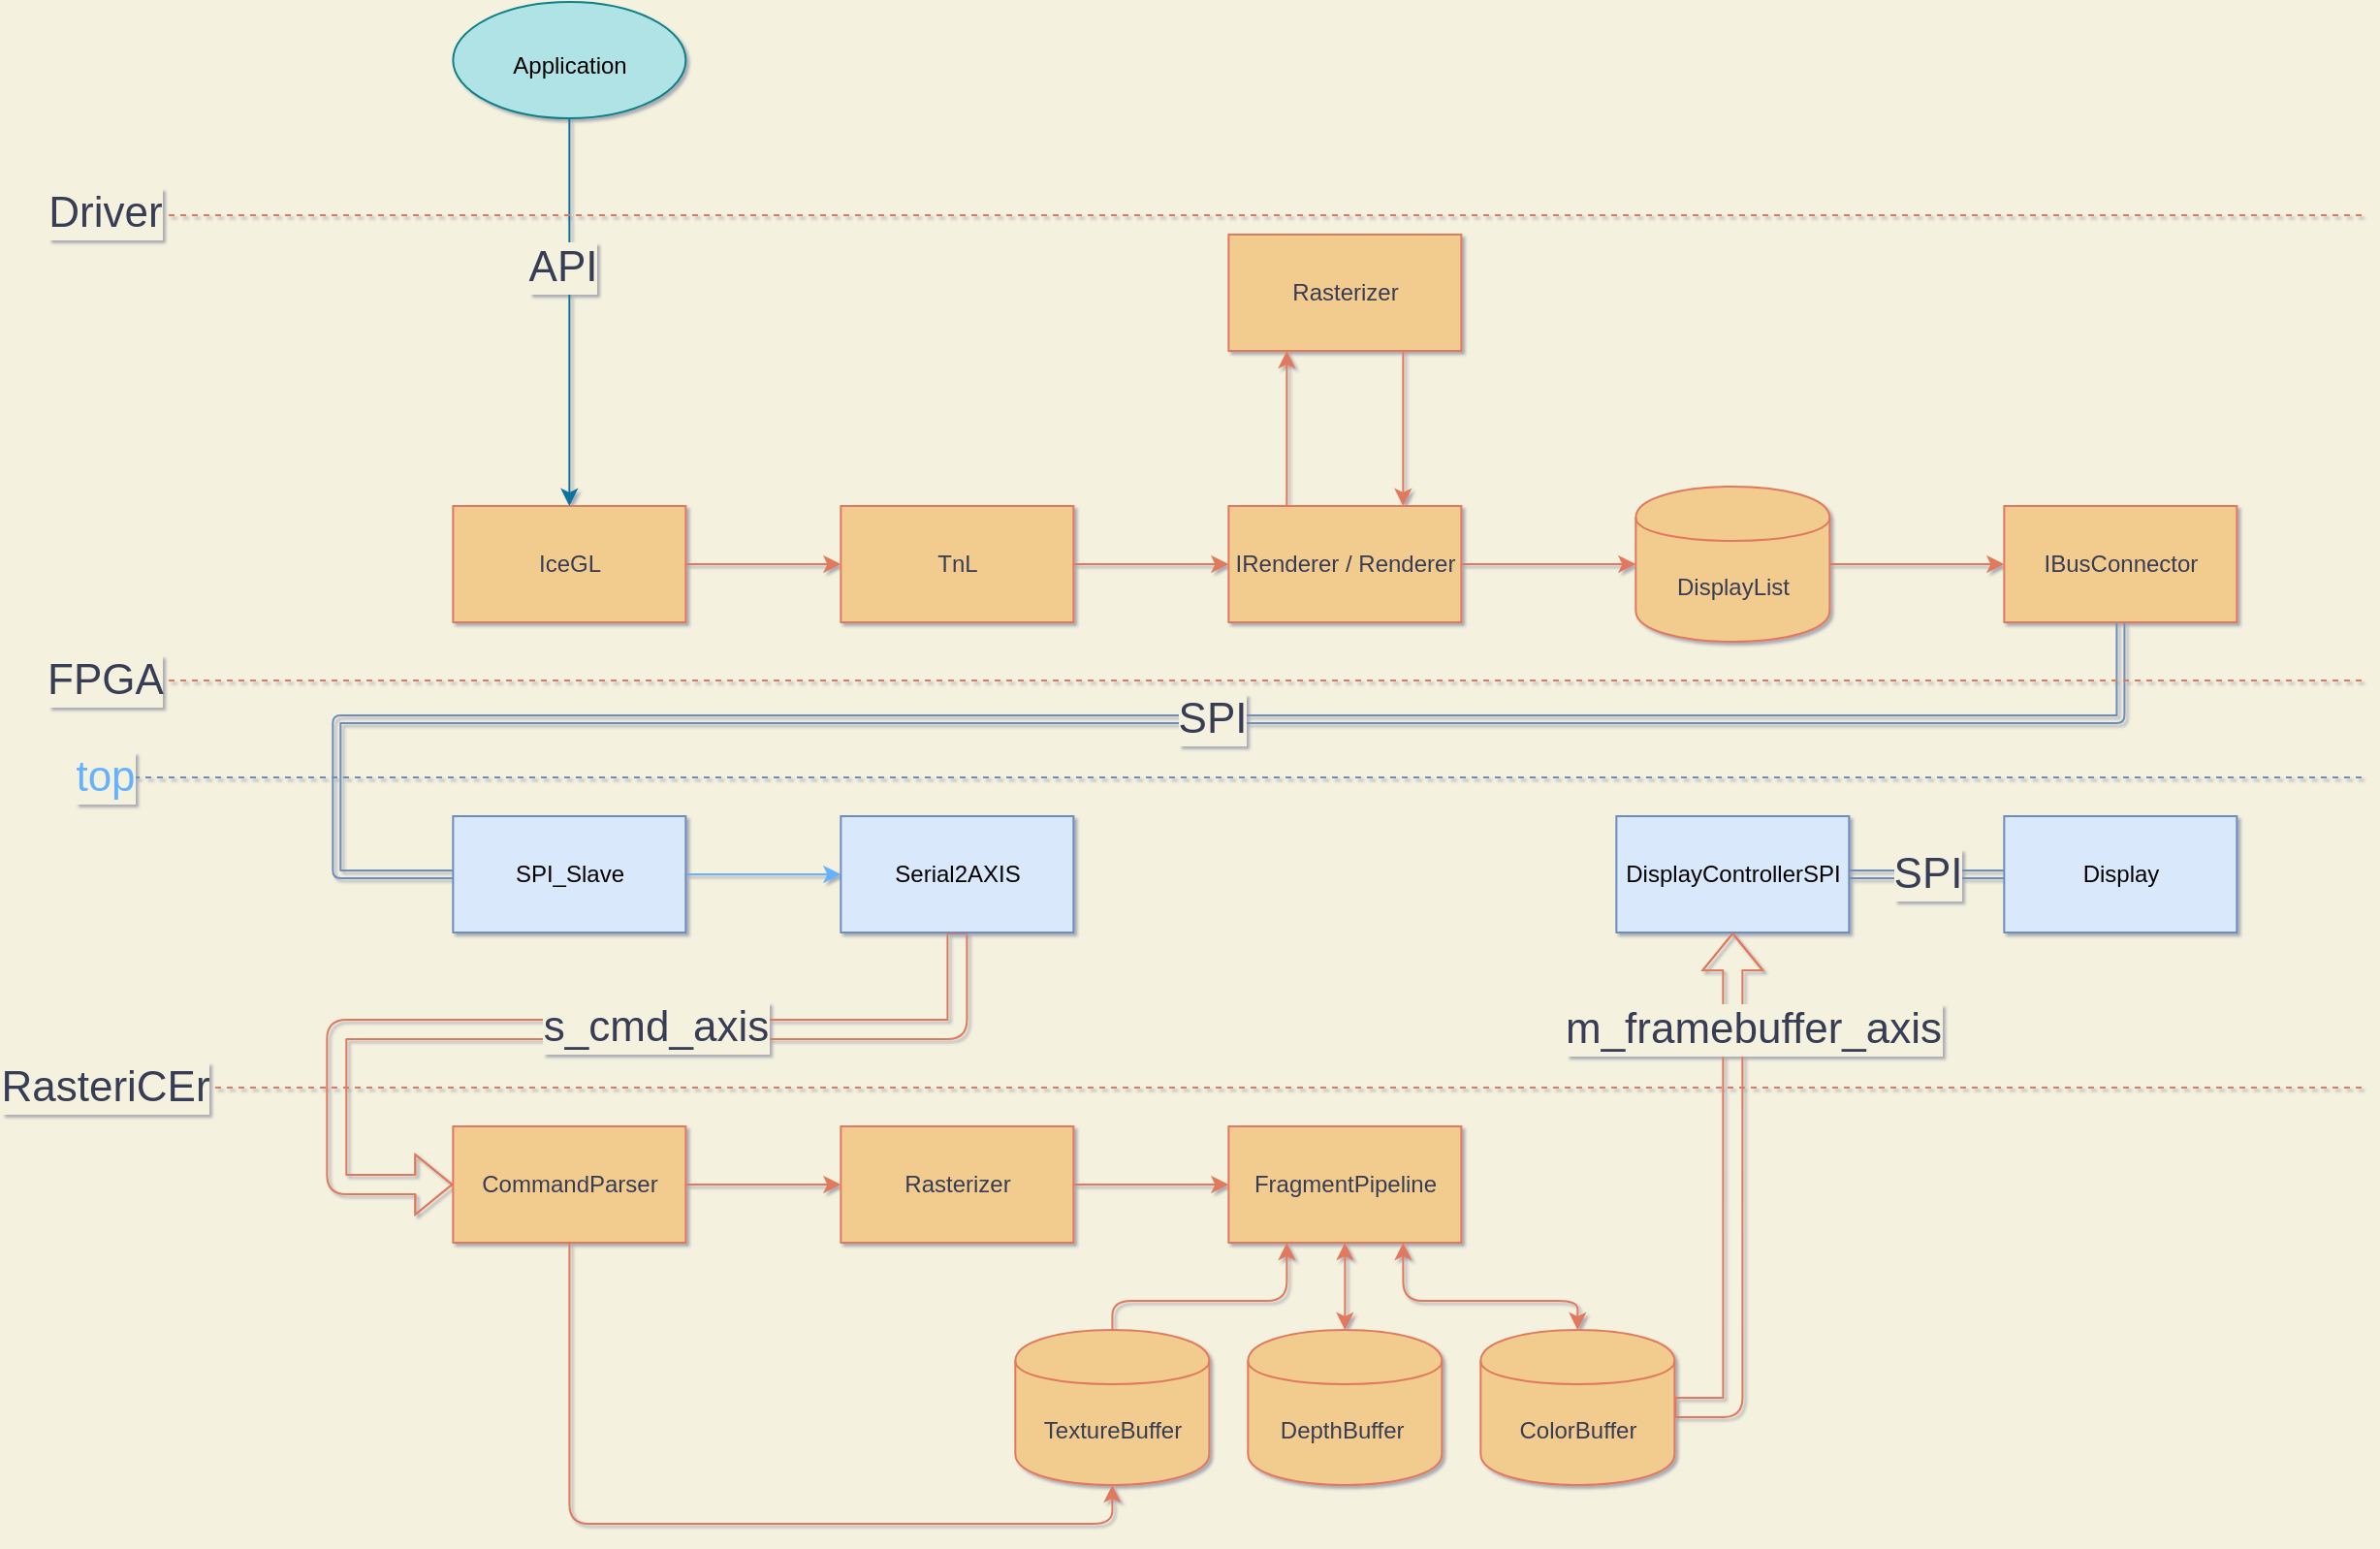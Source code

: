 <mxfile>
    <diagram id="WtSc7OsHzQaP6SwuUNQO" name="Seite-1">
        <mxGraphModel dx="2556" dy="1875" grid="1" gridSize="10" guides="1" tooltips="1" connect="1" arrows="1" fold="1" page="1" pageScale="1" pageWidth="827" pageHeight="1169" background="#F4F1DE" math="0" shadow="1">
            <root>
                <mxCell id="0"/>
                <mxCell id="1" parent="0"/>
                <mxCell id="8" style="edgeStyle=orthogonalEdgeStyle;orthogonalLoop=1;jettySize=auto;html=1;strokeColor=#E07A5F;fontColor=#393C56;labelBackgroundColor=#F4F1DE;" parent="1" source="2" target="3" edge="1">
                    <mxGeometry relative="1" as="geometry"/>
                </mxCell>
                <mxCell id="2" value="IceGL" style="whiteSpace=wrap;html=1;fillColor=#F2CC8F;strokeColor=#E07A5F;fontColor=#393C56;" parent="1" vertex="1">
                    <mxGeometry x="-647.33" y="200" width="120" height="60" as="geometry"/>
                </mxCell>
                <mxCell id="9" style="edgeStyle=orthogonalEdgeStyle;orthogonalLoop=1;jettySize=auto;html=1;entryX=0;entryY=0.5;entryDx=0;entryDy=0;strokeColor=#E07A5F;fontColor=#393C56;labelBackgroundColor=#F4F1DE;" parent="1" source="3" target="4" edge="1">
                    <mxGeometry relative="1" as="geometry"/>
                </mxCell>
                <mxCell id="3" value="TnL" style="whiteSpace=wrap;html=1;fillColor=#F2CC8F;strokeColor=#E07A5F;fontColor=#393C56;" parent="1" vertex="1">
                    <mxGeometry x="-447.33" y="200" width="120" height="60" as="geometry"/>
                </mxCell>
                <mxCell id="10" style="edgeStyle=orthogonalEdgeStyle;orthogonalLoop=1;jettySize=auto;html=1;strokeColor=#E07A5F;fontColor=#393C56;labelBackgroundColor=#F4F1DE;" parent="1" source="4" target="57" edge="1">
                    <mxGeometry relative="1" as="geometry">
                        <mxPoint x="-47.33" y="230" as="targetPoint"/>
                    </mxGeometry>
                </mxCell>
                <mxCell id="12" style="edgeStyle=orthogonalEdgeStyle;orthogonalLoop=1;jettySize=auto;html=1;entryX=0.25;entryY=1;entryDx=0;entryDy=0;exitX=0.25;exitY=0;exitDx=0;exitDy=0;strokeColor=#E07A5F;fontColor=#393C56;labelBackgroundColor=#F4F1DE;" parent="1" source="4" target="5" edge="1">
                    <mxGeometry relative="1" as="geometry"/>
                </mxCell>
                <mxCell id="4" value="IRenderer / Renderer" style="whiteSpace=wrap;html=1;fillColor=#F2CC8F;strokeColor=#E07A5F;fontColor=#393C56;" parent="1" vertex="1">
                    <mxGeometry x="-247.33" y="200" width="120" height="60" as="geometry"/>
                </mxCell>
                <mxCell id="13" style="edgeStyle=orthogonalEdgeStyle;orthogonalLoop=1;jettySize=auto;html=1;entryX=0.75;entryY=0;entryDx=0;entryDy=0;exitX=0.75;exitY=1;exitDx=0;exitDy=0;strokeColor=#E07A5F;fontColor=#393C56;labelBackgroundColor=#F4F1DE;" parent="1" source="5" target="4" edge="1">
                    <mxGeometry relative="1" as="geometry">
                        <mxPoint x="-177.33" y="150" as="targetPoint"/>
                    </mxGeometry>
                </mxCell>
                <mxCell id="5" value="Rasterizer" style="whiteSpace=wrap;html=1;fillColor=#F2CC8F;strokeColor=#E07A5F;fontColor=#393C56;" parent="1" vertex="1">
                    <mxGeometry x="-247.33" y="60" width="120" height="60" as="geometry"/>
                </mxCell>
                <mxCell id="11" style="edgeStyle=orthogonalEdgeStyle;orthogonalLoop=1;jettySize=auto;html=1;entryX=0;entryY=0.5;entryDx=0;entryDy=0;exitX=1;exitY=0.5;exitDx=0;exitDy=0;strokeColor=#E07A5F;fontColor=#393C56;labelBackgroundColor=#F4F1DE;" parent="1" source="57" target="7" edge="1">
                    <mxGeometry relative="1" as="geometry">
                        <mxPoint x="52.67" y="230" as="sourcePoint"/>
                    </mxGeometry>
                </mxCell>
                <mxCell id="26" style="edgeStyle=orthogonalEdgeStyle;shape=link;orthogonalLoop=1;jettySize=auto;html=1;entryX=0;entryY=0.5;entryDx=0;entryDy=0;strokeColor=#6c8ebf;fontColor=#393C56;labelBackgroundColor=#F4F1DE;fillColor=#dae8fc;" parent="1" source="7" target="16" edge="1">
                    <mxGeometry relative="1" as="geometry">
                        <Array as="points">
                            <mxPoint x="212.67" y="310"/>
                            <mxPoint x="-707.33" y="310"/>
                            <mxPoint x="-707.33" y="390"/>
                        </Array>
                    </mxGeometry>
                </mxCell>
                <mxCell id="27" value="SPI" style="edgeLabel;html=1;align=center;verticalAlign=middle;resizable=0;points=[];fontSize=22;fontColor=#393C56;labelBackgroundColor=#F4F1DE;" parent="26" vertex="1" connectable="0">
                    <mxGeometry x="-0.066" y="5" relative="1" as="geometry">
                        <mxPoint y="-5" as="offset"/>
                    </mxGeometry>
                </mxCell>
                <mxCell id="7" value="IBusConnector" style="whiteSpace=wrap;html=1;fillColor=#F2CC8F;strokeColor=#E07A5F;fontColor=#393C56;" parent="1" vertex="1">
                    <mxGeometry x="152.67" y="200" width="120" height="60" as="geometry"/>
                </mxCell>
                <mxCell id="28" style="edgeStyle=orthogonalEdgeStyle;orthogonalLoop=1;jettySize=auto;html=1;entryX=0;entryY=0.5;entryDx=0;entryDy=0;fontSize=22;fontColor=#393C56;labelBackgroundColor=#F4F1DE;strokeColor=#66B2FF;" parent="1" source="16" target="17" edge="1">
                    <mxGeometry relative="1" as="geometry"/>
                </mxCell>
                <mxCell id="16" value="SPI_Slave" style="whiteSpace=wrap;html=1;fillColor=#dae8fc;strokeColor=#6c8ebf;fontColor=#030303;" parent="1" vertex="1">
                    <mxGeometry x="-647.33" y="360" width="120" height="60" as="geometry"/>
                </mxCell>
                <mxCell id="29" style="edgeStyle=orthogonalEdgeStyle;shape=flexArrow;orthogonalLoop=1;jettySize=auto;html=1;entryX=0;entryY=0.5;entryDx=0;entryDy=0;fontSize=22;strokeColor=#E07A5F;fontColor=#393C56;labelBackgroundColor=#F4F1DE;" parent="1" source="17" target="18" edge="1">
                    <mxGeometry relative="1" as="geometry">
                        <Array as="points">
                            <mxPoint x="-387.33" y="470"/>
                            <mxPoint x="-707.33" y="470"/>
                            <mxPoint x="-707.33" y="550"/>
                        </Array>
                    </mxGeometry>
                </mxCell>
                <mxCell id="30" value="s_cmd_axis" style="edgeLabel;html=1;align=center;verticalAlign=middle;resizable=0;points=[];fontSize=22;fontColor=#393C56;labelBackgroundColor=#F4F1DE;" parent="29" vertex="1" connectable="0">
                    <mxGeometry x="-0.192" y="-1" relative="1" as="geometry">
                        <mxPoint as="offset"/>
                    </mxGeometry>
                </mxCell>
                <mxCell id="17" value="Serial2AXIS" style="whiteSpace=wrap;html=1;fillColor=#dae8fc;strokeColor=#6c8ebf;fontColor=#030303;" parent="1" vertex="1">
                    <mxGeometry x="-447.33" y="360" width="120" height="60" as="geometry"/>
                </mxCell>
                <mxCell id="31" style="edgeStyle=orthogonalEdgeStyle;orthogonalLoop=1;jettySize=auto;html=1;fontSize=22;strokeColor=#E07A5F;fontColor=#393C56;labelBackgroundColor=#F4F1DE;" parent="1" source="18" target="19" edge="1">
                    <mxGeometry relative="1" as="geometry"/>
                </mxCell>
                <mxCell id="38" style="edgeStyle=orthogonalEdgeStyle;orthogonalLoop=1;jettySize=auto;html=1;entryX=0.5;entryY=1;entryDx=0;entryDy=0;fontSize=22;strokeColor=#E07A5F;fontColor=#393C56;labelBackgroundColor=#F4F1DE;" parent="1" source="18" target="23" edge="1">
                    <mxGeometry relative="1" as="geometry">
                        <Array as="points">
                            <mxPoint x="-587.33" y="725"/>
                            <mxPoint x="-307.33" y="725"/>
                        </Array>
                    </mxGeometry>
                </mxCell>
                <mxCell id="18" value="CommandParser" style="whiteSpace=wrap;html=1;fillColor=#F2CC8F;strokeColor=#E07A5F;fontColor=#393C56;" parent="1" vertex="1">
                    <mxGeometry x="-647.33" y="520" width="120" height="60" as="geometry"/>
                </mxCell>
                <mxCell id="32" style="edgeStyle=orthogonalEdgeStyle;orthogonalLoop=1;jettySize=auto;html=1;entryX=0;entryY=0.5;entryDx=0;entryDy=0;fontSize=22;strokeColor=#E07A5F;fontColor=#393C56;labelBackgroundColor=#F4F1DE;" parent="1" source="19" target="21" edge="1">
                    <mxGeometry relative="1" as="geometry"/>
                </mxCell>
                <mxCell id="19" value="Rasterizer" style="whiteSpace=wrap;html=1;fillColor=#F2CC8F;strokeColor=#E07A5F;fontColor=#393C56;" parent="1" vertex="1">
                    <mxGeometry x="-447.33" y="520" width="120" height="60" as="geometry"/>
                </mxCell>
                <mxCell id="33" style="edgeStyle=orthogonalEdgeStyle;orthogonalLoop=1;jettySize=auto;html=1;fontSize=22;strokeColor=#E07A5F;fontColor=#393C56;labelBackgroundColor=#F4F1DE;entryX=0.5;entryY=0;entryDx=0;entryDy=0;exitX=0.75;exitY=1;exitDx=0;exitDy=0;startArrow=classic;startFill=1;" parent="1" source="21" target="60" edge="1">
                    <mxGeometry relative="1" as="geometry">
                        <mxPoint x="-97.33" y="600" as="sourcePoint"/>
                        <Array as="points">
                            <mxPoint x="-157.33" y="610"/>
                            <mxPoint x="-67.33" y="610"/>
                        </Array>
                        <mxPoint x="-152.33" y="600" as="targetPoint"/>
                    </mxGeometry>
                </mxCell>
                <mxCell id="21" value="FragmentPipeline" style="whiteSpace=wrap;html=1;fillColor=#F2CC8F;strokeColor=#E07A5F;fontColor=#393C56;" parent="1" vertex="1">
                    <mxGeometry x="-247.33" y="520" width="120" height="60" as="geometry"/>
                </mxCell>
                <mxCell id="35" style="edgeStyle=orthogonalEdgeStyle;orthogonalLoop=1;jettySize=auto;html=1;entryX=0.25;entryY=1;entryDx=0;entryDy=0;fontSize=22;strokeColor=#E07A5F;fontColor=#393C56;labelBackgroundColor=#F4F1DE;" parent="1" source="23" target="21" edge="1">
                    <mxGeometry relative="1" as="geometry">
                        <Array as="points">
                            <mxPoint x="-307.33" y="610"/>
                            <mxPoint x="-217.33" y="610"/>
                        </Array>
                    </mxGeometry>
                </mxCell>
                <mxCell id="23" value="TextureBuffer" style="shape=cylinder;whiteSpace=wrap;html=1;boundedLbl=1;backgroundOutline=1;fillColor=#F2CC8F;strokeColor=#E07A5F;fontColor=#393C56;" parent="1" vertex="1">
                    <mxGeometry x="-357.33" y="625" width="100" height="80" as="geometry"/>
                </mxCell>
                <mxCell id="34" style="edgeStyle=orthogonalEdgeStyle;orthogonalLoop=1;jettySize=auto;html=1;fontSize=22;entryX=0.5;entryY=1;entryDx=0;entryDy=0;exitX=0.5;exitY=0;exitDx=0;exitDy=0;strokeColor=#E07A5F;fontColor=#393C56;labelBackgroundColor=#F4F1DE;startArrow=classic;startFill=1;" parent="1" source="24" target="21" edge="1">
                    <mxGeometry relative="1" as="geometry">
                        <mxPoint x="-187.33" y="610" as="sourcePoint"/>
                        <mxPoint x="22.67" y="560" as="targetPoint"/>
                        <Array as="points">
                            <mxPoint x="-187.33" y="600"/>
                            <mxPoint x="-187.33" y="600"/>
                        </Array>
                    </mxGeometry>
                </mxCell>
                <mxCell id="39" style="edgeStyle=orthogonalEdgeStyle;shape=flexArrow;orthogonalLoop=1;jettySize=auto;html=1;entryX=0.5;entryY=1;entryDx=0;entryDy=0;fontSize=22;strokeColor=#E07A5F;fontColor=#393C56;labelBackgroundColor=#F4F1DE;exitX=1;exitY=0.5;exitDx=0;exitDy=0;" parent="1" source="60" target="25" edge="1">
                    <mxGeometry relative="1" as="geometry">
                        <mxPoint x="122.67" y="660" as="sourcePoint"/>
                    </mxGeometry>
                </mxCell>
                <mxCell id="40" value="m_framebuffer_axis" style="edgeLabel;html=1;align=center;verticalAlign=middle;resizable=0;points=[];fontSize=22;fontColor=#393C56;labelBackgroundColor=#F4F1DE;" parent="39" vertex="1" connectable="0">
                    <mxGeometry x="0.557" relative="1" as="geometry">
                        <mxPoint x="10" y="-11" as="offset"/>
                    </mxGeometry>
                </mxCell>
                <mxCell id="24" value="DepthBuffer&amp;nbsp;" style="shape=cylinder;whiteSpace=wrap;html=1;boundedLbl=1;backgroundOutline=1;fillColor=#F2CC8F;strokeColor=#E07A5F;fontColor=#393C56;" parent="1" vertex="1">
                    <mxGeometry x="-237.33" y="625" width="100" height="80" as="geometry"/>
                </mxCell>
                <mxCell id="42" value="SPI" style="edgeStyle=orthogonalEdgeStyle;shape=link;orthogonalLoop=1;jettySize=auto;html=1;entryX=0;entryY=0.5;entryDx=0;entryDy=0;fontSize=22;strokeColor=#6c8ebf;fontColor=#393C56;labelBackgroundColor=#F4F1DE;fillColor=#dae8fc;" parent="1" source="25" target="59" edge="1">
                    <mxGeometry relative="1" as="geometry">
                        <mxPoint x="362.67" y="390" as="targetPoint"/>
                    </mxGeometry>
                </mxCell>
                <mxCell id="25" value="DisplayControllerSPI" style="whiteSpace=wrap;html=1;fillColor=#dae8fc;strokeColor=#6c8ebf;fontColor=#030303;" parent="1" vertex="1">
                    <mxGeometry x="-47.33" y="360" width="120" height="60" as="geometry"/>
                </mxCell>
                <mxCell id="37" style="edgeStyle=orthogonalEdgeStyle;orthogonalLoop=1;jettySize=auto;html=1;entryX=0.5;entryY=0;entryDx=0;entryDy=0;fontSize=22;strokeColor=#10739e;fontColor=#393C56;labelBackgroundColor=#66B2FF;fillColor=#b1ddf0;" parent="1" source="36" target="2" edge="1">
                    <mxGeometry relative="1" as="geometry"/>
                </mxCell>
                <mxCell id="56" value="API" style="edgeLabel;html=1;align=center;verticalAlign=middle;resizable=0;points=[];fontSize=22;fontColor=#393C56;labelBackgroundColor=#F4F1DE;" parent="37" vertex="1" connectable="0">
                    <mxGeometry x="-0.23" y="-4" relative="1" as="geometry">
                        <mxPoint as="offset"/>
                    </mxGeometry>
                </mxCell>
                <mxCell id="36" value="&lt;font style=&quot;font-size: 12px&quot;&gt;Application&lt;/font&gt;" style="ellipse;whiteSpace=wrap;html=1;fontSize=22;fillColor=#b0e3e6;strokeColor=#0e8088;fontColor=#000000;" parent="1" vertex="1">
                    <mxGeometry x="-647.33" y="-60" width="120" height="60" as="geometry"/>
                </mxCell>
                <mxCell id="45" value="" style="endArrow=none;dashed=1;html=1;fontSize=22;strokeColor=#6c8ebf;fontColor=#393C56;labelBackgroundColor=#F4F1DE;fillColor=#dae8fc;" parent="1" edge="1">
                    <mxGeometry width="50" height="50" relative="1" as="geometry">
                        <mxPoint x="-830" y="340" as="sourcePoint"/>
                        <mxPoint x="340" y="340" as="targetPoint"/>
                    </mxGeometry>
                </mxCell>
                <mxCell id="49" value="top" style="edgeLabel;html=1;align=center;verticalAlign=middle;resizable=0;points=[];fontSize=22;labelBackgroundColor=#F4F1DE;labelBorderColor=none;fontColor=#66B2FF;" parent="45" vertex="1" connectable="0">
                    <mxGeometry x="-0.959" relative="1" as="geometry">
                        <mxPoint x="-21" as="offset"/>
                    </mxGeometry>
                </mxCell>
                <mxCell id="46" value="" style="endArrow=none;dashed=1;html=1;fontSize=22;strokeColor=#E07A5F;fontColor=#393C56;labelBackgroundColor=#F4F1DE;" parent="1" edge="1">
                    <mxGeometry width="50" height="50" relative="1" as="geometry">
                        <mxPoint x="-830" y="500" as="sourcePoint"/>
                        <mxPoint x="340" y="500" as="targetPoint"/>
                    </mxGeometry>
                </mxCell>
                <mxCell id="50" value="RasteriCEr" style="edgeLabel;html=1;align=center;verticalAlign=middle;resizable=0;points=[];fontSize=22;fontColor=#393C56;labelBackgroundColor=#F4F1DE;" parent="46" vertex="1" connectable="0">
                    <mxGeometry x="-0.982" relative="1" as="geometry">
                        <mxPoint x="-8" as="offset"/>
                    </mxGeometry>
                </mxCell>
                <mxCell id="47" value="" style="endArrow=none;dashed=1;html=1;fontSize=22;strokeColor=#E07A5F;fontColor=#393C56;labelBackgroundColor=#F4F1DE;" parent="1" edge="1">
                    <mxGeometry width="50" height="50" relative="1" as="geometry">
                        <mxPoint x="-830" y="50" as="sourcePoint"/>
                        <mxPoint x="340" y="50" as="targetPoint"/>
                    </mxGeometry>
                </mxCell>
                <mxCell id="48" value="Driver" style="edgeLabel;html=1;align=center;verticalAlign=middle;resizable=0;points=[];fontSize=22;fontColor=#393C56;labelBackgroundColor=#F4F1DE;" parent="47" vertex="1" connectable="0">
                    <mxGeometry x="-0.954" y="1" relative="1" as="geometry">
                        <mxPoint x="-24" as="offset"/>
                    </mxGeometry>
                </mxCell>
                <mxCell id="51" value="" style="endArrow=none;dashed=1;html=1;fontSize=22;strokeColor=#E07A5F;fontColor=#393C56;labelBackgroundColor=#F4F1DE;" parent="1" edge="1">
                    <mxGeometry width="50" height="50" relative="1" as="geometry">
                        <mxPoint x="-830" y="290" as="sourcePoint"/>
                        <mxPoint x="340" y="290" as="targetPoint"/>
                    </mxGeometry>
                </mxCell>
                <mxCell id="52" value="FPGA" style="edgeLabel;html=1;align=center;verticalAlign=middle;resizable=0;points=[];fontSize=22;fontColor=#393C56;labelBackgroundColor=#F4F1DE;" parent="51" vertex="1" connectable="0">
                    <mxGeometry x="-0.959" relative="1" as="geometry">
                        <mxPoint x="-21" as="offset"/>
                    </mxGeometry>
                </mxCell>
                <mxCell id="57" value="DisplayList" style="shape=cylinder;whiteSpace=wrap;html=1;boundedLbl=1;backgroundOutline=1;fillColor=#F2CC8F;strokeColor=#E07A5F;fontColor=#393C56;" parent="1" vertex="1">
                    <mxGeometry x="-37.33" y="190" width="100" height="80" as="geometry"/>
                </mxCell>
                <mxCell id="59" value="Display" style="whiteSpace=wrap;html=1;fillColor=#dae8fc;strokeColor=#6c8ebf;fontColor=#030303;" parent="1" vertex="1">
                    <mxGeometry x="152.67" y="360" width="120" height="60" as="geometry"/>
                </mxCell>
                <mxCell id="60" value="ColorBuffer" style="shape=cylinder;whiteSpace=wrap;html=1;boundedLbl=1;backgroundOutline=1;fillColor=#F2CC8F;strokeColor=#E07A5F;fontColor=#393C56;" parent="1" vertex="1">
                    <mxGeometry x="-117.33" y="625" width="100" height="80" as="geometry"/>
                </mxCell>
            </root>
        </mxGraphModel>
    </diagram>
</mxfile>